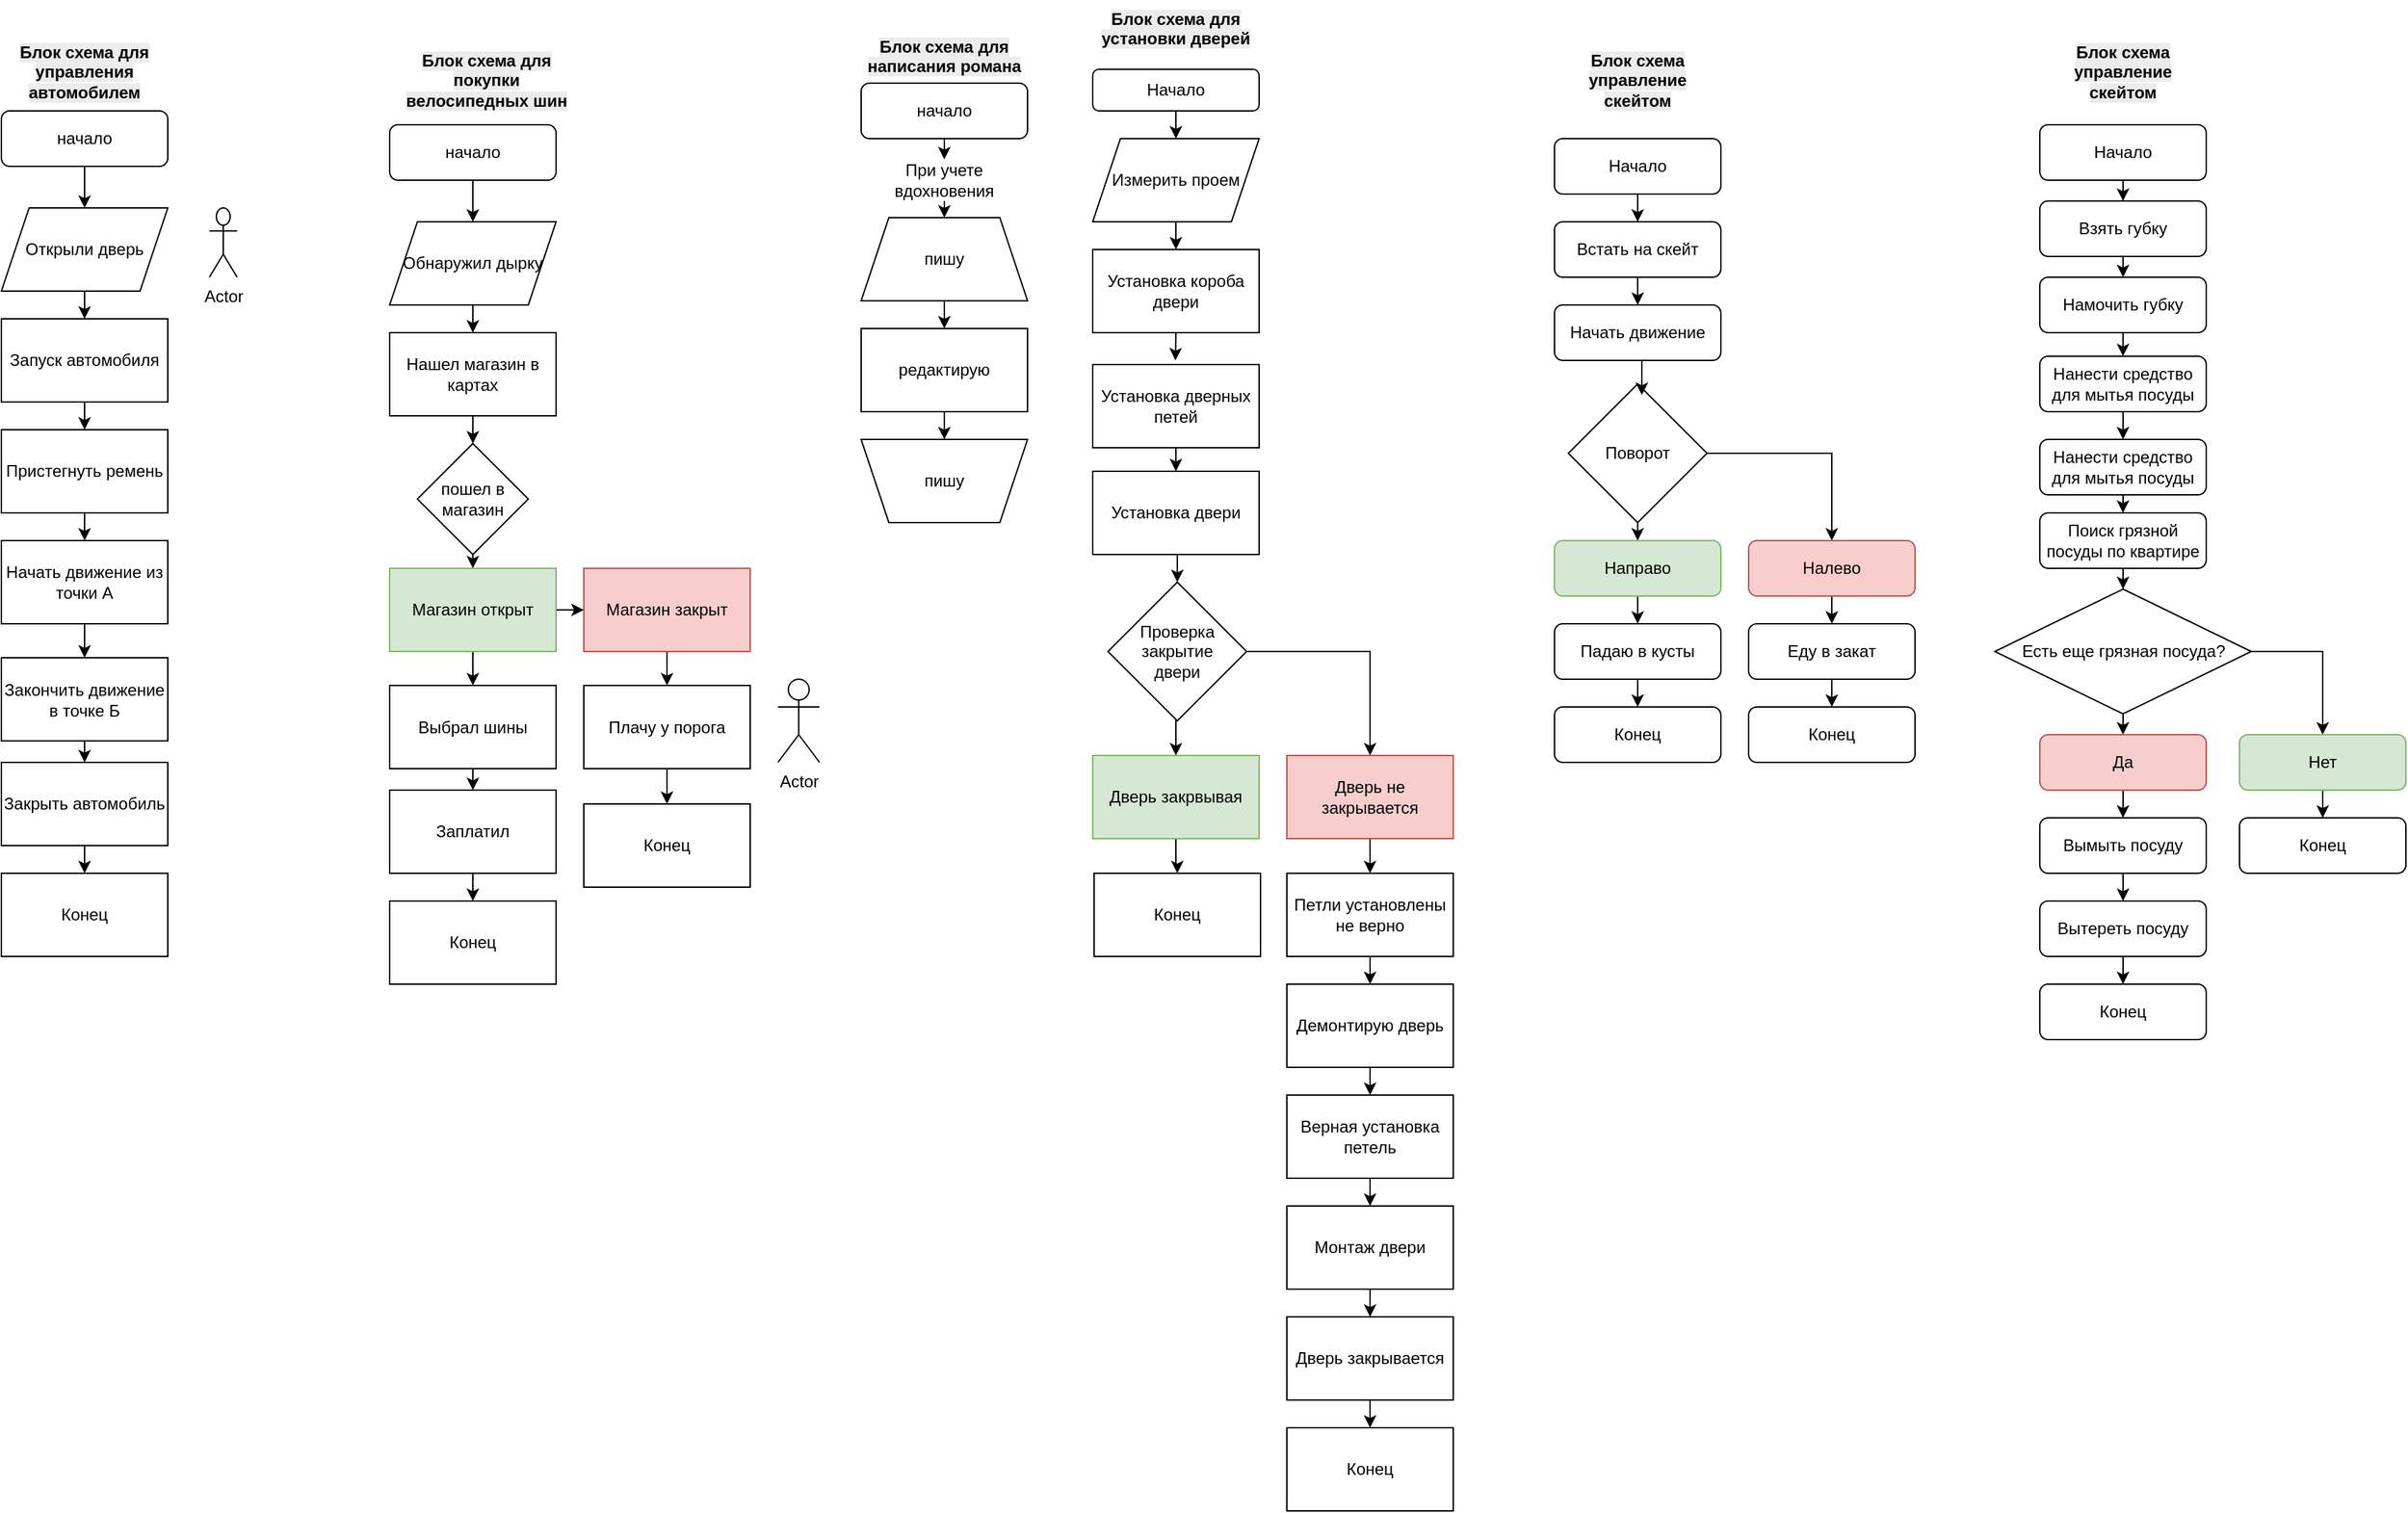 <mxfile version="26.2.12">
  <diagram name="Страница — 1" id="5xd564FTDhMuFOyQvLEF">
    <mxGraphModel dx="1380" dy="796" grid="1" gridSize="10" guides="1" tooltips="1" connect="1" arrows="1" fold="1" page="1" pageScale="1" pageWidth="827" pageHeight="1169" math="0" shadow="0">
      <root>
        <mxCell id="0" />
        <mxCell id="1" parent="0" />
        <mxCell id="l7dvxuroxf9YKhssnA6w-12" style="edgeStyle=orthogonalEdgeStyle;rounded=0;orthogonalLoop=1;jettySize=auto;html=1;exitX=0.5;exitY=1;exitDx=0;exitDy=0;entryX=0.5;entryY=0;entryDx=0;entryDy=0;" parent="1" source="l7dvxuroxf9YKhssnA6w-2" edge="1">
          <mxGeometry relative="1" as="geometry">
            <mxPoint x="100" y="200" as="targetPoint" />
          </mxGeometry>
        </mxCell>
        <mxCell id="l7dvxuroxf9YKhssnA6w-2" value="начало" style="rounded=1;whiteSpace=wrap;html=1;" parent="1" vertex="1">
          <mxGeometry x="40" y="130" width="120" height="40" as="geometry" />
        </mxCell>
        <mxCell id="l7dvxuroxf9YKhssnA6w-3" value="&lt;span style=&quot;color: rgb(0, 0, 0); font-family: Helvetica; font-size: 12px; font-style: normal; font-variant-ligatures: normal; font-variant-caps: normal; letter-spacing: normal; orphans: 2; text-indent: 0px; text-transform: none; widows: 2; word-spacing: 0px; -webkit-text-stroke-width: 0px; white-space: normal; background-color: rgb(236, 236, 236); text-decoration-thickness: initial; text-decoration-style: initial; text-decoration-color: initial; float: none; display: inline !important;&quot;&gt;Блок схема для управления автомобилем&lt;/span&gt;" style="text;whiteSpace=wrap;html=1;align=center;fontStyle=1" parent="1" vertex="1">
          <mxGeometry x="40" y="74" width="120" height="50" as="geometry" />
        </mxCell>
        <mxCell id="l7dvxuroxf9YKhssnA6w-13" style="edgeStyle=orthogonalEdgeStyle;rounded=0;orthogonalLoop=1;jettySize=auto;html=1;exitX=0.5;exitY=1;exitDx=0;exitDy=0;entryX=0.5;entryY=0;entryDx=0;entryDy=0;" parent="1" target="l7dvxuroxf9YKhssnA6w-5" edge="1">
          <mxGeometry relative="1" as="geometry">
            <mxPoint x="100" y="260" as="sourcePoint" />
          </mxGeometry>
        </mxCell>
        <mxCell id="l7dvxuroxf9YKhssnA6w-14" style="edgeStyle=orthogonalEdgeStyle;rounded=0;orthogonalLoop=1;jettySize=auto;html=1;exitX=0.5;exitY=1;exitDx=0;exitDy=0;entryX=0.5;entryY=0;entryDx=0;entryDy=0;" parent="1" source="l7dvxuroxf9YKhssnA6w-5" target="l7dvxuroxf9YKhssnA6w-6" edge="1">
          <mxGeometry relative="1" as="geometry" />
        </mxCell>
        <mxCell id="l7dvxuroxf9YKhssnA6w-5" value="Запуск автомобиля" style="rounded=0;whiteSpace=wrap;html=1;" parent="1" vertex="1">
          <mxGeometry x="40" y="280" width="120" height="60" as="geometry" />
        </mxCell>
        <mxCell id="l7dvxuroxf9YKhssnA6w-15" style="edgeStyle=orthogonalEdgeStyle;rounded=0;orthogonalLoop=1;jettySize=auto;html=1;exitX=0.5;exitY=1;exitDx=0;exitDy=0;entryX=0.5;entryY=0;entryDx=0;entryDy=0;" parent="1" source="l7dvxuroxf9YKhssnA6w-6" target="l7dvxuroxf9YKhssnA6w-7" edge="1">
          <mxGeometry relative="1" as="geometry" />
        </mxCell>
        <mxCell id="l7dvxuroxf9YKhssnA6w-6" value="Пристегнуть ремень" style="rounded=0;whiteSpace=wrap;html=1;" parent="1" vertex="1">
          <mxGeometry x="40" y="360" width="120" height="60" as="geometry" />
        </mxCell>
        <mxCell id="l7dvxuroxf9YKhssnA6w-16" style="edgeStyle=orthogonalEdgeStyle;rounded=0;orthogonalLoop=1;jettySize=auto;html=1;exitX=0.5;exitY=1;exitDx=0;exitDy=0;entryX=0.5;entryY=0;entryDx=0;entryDy=0;" parent="1" source="l7dvxuroxf9YKhssnA6w-7" target="l7dvxuroxf9YKhssnA6w-8" edge="1">
          <mxGeometry relative="1" as="geometry" />
        </mxCell>
        <mxCell id="l7dvxuroxf9YKhssnA6w-7" value="Начать движение из точки А" style="rounded=0;whiteSpace=wrap;html=1;" parent="1" vertex="1">
          <mxGeometry x="40" y="440" width="120" height="60" as="geometry" />
        </mxCell>
        <mxCell id="l7dvxuroxf9YKhssnA6w-17" style="edgeStyle=orthogonalEdgeStyle;rounded=0;orthogonalLoop=1;jettySize=auto;html=1;exitX=0.5;exitY=1;exitDx=0;exitDy=0;entryX=0.5;entryY=0;entryDx=0;entryDy=0;" parent="1" source="l7dvxuroxf9YKhssnA6w-8" target="l7dvxuroxf9YKhssnA6w-9" edge="1">
          <mxGeometry relative="1" as="geometry" />
        </mxCell>
        <mxCell id="l7dvxuroxf9YKhssnA6w-8" value="Закончить движение в точке Б" style="rounded=0;whiteSpace=wrap;html=1;" parent="1" vertex="1">
          <mxGeometry x="40" y="524.5" width="120" height="60" as="geometry" />
        </mxCell>
        <mxCell id="l7dvxuroxf9YKhssnA6w-23" style="edgeStyle=orthogonalEdgeStyle;rounded=0;orthogonalLoop=1;jettySize=auto;html=1;exitX=0.5;exitY=1;exitDx=0;exitDy=0;entryX=0.5;entryY=0;entryDx=0;entryDy=0;" parent="1" source="l7dvxuroxf9YKhssnA6w-9" target="l7dvxuroxf9YKhssnA6w-22" edge="1">
          <mxGeometry relative="1" as="geometry" />
        </mxCell>
        <mxCell id="l7dvxuroxf9YKhssnA6w-9" value="Закрыть автомобиль" style="rounded=0;whiteSpace=wrap;html=1;" parent="1" vertex="1">
          <mxGeometry x="40" y="600" width="120" height="60" as="geometry" />
        </mxCell>
        <mxCell id="l7dvxuroxf9YKhssnA6w-18" value="Actor" style="shape=umlActor;verticalLabelPosition=bottom;verticalAlign=top;html=1;outlineConnect=0;" parent="1" vertex="1">
          <mxGeometry x="190" y="200" width="20" height="50" as="geometry" />
        </mxCell>
        <mxCell id="l7dvxuroxf9YKhssnA6w-21" value="Открыли дверь" style="shape=parallelogram;perimeter=parallelogramPerimeter;whiteSpace=wrap;html=1;fixedSize=1;" parent="1" vertex="1">
          <mxGeometry x="40" y="200" width="120" height="60" as="geometry" />
        </mxCell>
        <mxCell id="l7dvxuroxf9YKhssnA6w-22" value="Конец" style="rounded=0;whiteSpace=wrap;html=1;" parent="1" vertex="1">
          <mxGeometry x="40" y="680" width="120" height="60" as="geometry" />
        </mxCell>
        <mxCell id="l7dvxuroxf9YKhssnA6w-24" value="&lt;span style=&quot;color: rgb(0, 0, 0); font-family: Helvetica; font-size: 12px; font-style: normal; font-variant-ligatures: normal; font-variant-caps: normal; letter-spacing: normal; orphans: 2; text-indent: 0px; text-transform: none; widows: 2; word-spacing: 0px; -webkit-text-stroke-width: 0px; white-space: normal; background-color: rgb(236, 236, 236); text-decoration-thickness: initial; text-decoration-style: initial; text-decoration-color: initial; float: none; display: inline !important;&quot;&gt;Блок схема для покупки велосипедных шин&lt;/span&gt;" style="text;whiteSpace=wrap;html=1;align=center;fontStyle=1" parent="1" vertex="1">
          <mxGeometry x="330" y="80" width="120" height="50" as="geometry" />
        </mxCell>
        <mxCell id="l7dvxuroxf9YKhssnA6w-34" style="edgeStyle=orthogonalEdgeStyle;rounded=0;orthogonalLoop=1;jettySize=auto;html=1;exitX=0.5;exitY=1;exitDx=0;exitDy=0;entryX=0.5;entryY=0;entryDx=0;entryDy=0;" parent="1" source="l7dvxuroxf9YKhssnA6w-25" target="l7dvxuroxf9YKhssnA6w-31" edge="1">
          <mxGeometry relative="1" as="geometry" />
        </mxCell>
        <mxCell id="l7dvxuroxf9YKhssnA6w-25" value="начало" style="rounded=1;whiteSpace=wrap;html=1;" parent="1" vertex="1">
          <mxGeometry x="320" y="140" width="120" height="40" as="geometry" />
        </mxCell>
        <mxCell id="l7dvxuroxf9YKhssnA6w-36" style="edgeStyle=orthogonalEdgeStyle;rounded=0;orthogonalLoop=1;jettySize=auto;html=1;exitX=0.5;exitY=1;exitDx=0;exitDy=0;entryX=0.5;entryY=0;entryDx=0;entryDy=0;" parent="1" source="l7dvxuroxf9YKhssnA6w-26" edge="1">
          <mxGeometry relative="1" as="geometry">
            <mxPoint x="380" y="370" as="targetPoint" />
          </mxGeometry>
        </mxCell>
        <mxCell id="l7dvxuroxf9YKhssnA6w-26" value="Нашел магазин в картах" style="rounded=0;whiteSpace=wrap;html=1;" parent="1" vertex="1">
          <mxGeometry x="320" y="290" width="120" height="60" as="geometry" />
        </mxCell>
        <mxCell id="l7dvxuroxf9YKhssnA6w-37" style="edgeStyle=orthogonalEdgeStyle;rounded=0;orthogonalLoop=1;jettySize=auto;html=1;exitX=0.5;exitY=1;exitDx=0;exitDy=0;entryX=0.5;entryY=0;entryDx=0;entryDy=0;" parent="1" target="l7dvxuroxf9YKhssnA6w-28" edge="1">
          <mxGeometry relative="1" as="geometry">
            <mxPoint x="380" y="440" as="sourcePoint" />
          </mxGeometry>
        </mxCell>
        <mxCell id="l7dvxuroxf9YKhssnA6w-38" style="edgeStyle=orthogonalEdgeStyle;rounded=0;orthogonalLoop=1;jettySize=auto;html=1;exitX=1;exitY=0.5;exitDx=0;exitDy=0;" parent="1" source="l7dvxuroxf9YKhssnA6w-28" target="l7dvxuroxf9YKhssnA6w-33" edge="1">
          <mxGeometry relative="1" as="geometry" />
        </mxCell>
        <mxCell id="l7dvxuroxf9YKhssnA6w-40" style="edgeStyle=orthogonalEdgeStyle;rounded=0;orthogonalLoop=1;jettySize=auto;html=1;exitX=0.5;exitY=1;exitDx=0;exitDy=0;entryX=0.5;entryY=0;entryDx=0;entryDy=0;" parent="1" source="l7dvxuroxf9YKhssnA6w-28" target="l7dvxuroxf9YKhssnA6w-29" edge="1">
          <mxGeometry relative="1" as="geometry" />
        </mxCell>
        <mxCell id="l7dvxuroxf9YKhssnA6w-28" value="Магазин открыт" style="rounded=0;whiteSpace=wrap;html=1;fillColor=#d5e8d4;strokeColor=#82b366;" parent="1" vertex="1">
          <mxGeometry x="320" y="460" width="120" height="60" as="geometry" />
        </mxCell>
        <mxCell id="l7dvxuroxf9YKhssnA6w-41" style="edgeStyle=orthogonalEdgeStyle;rounded=0;orthogonalLoop=1;jettySize=auto;html=1;exitX=0.5;exitY=1;exitDx=0;exitDy=0;entryX=0.5;entryY=0;entryDx=0;entryDy=0;" parent="1" source="l7dvxuroxf9YKhssnA6w-29" target="l7dvxuroxf9YKhssnA6w-30" edge="1">
          <mxGeometry relative="1" as="geometry" />
        </mxCell>
        <mxCell id="l7dvxuroxf9YKhssnA6w-29" value="Выбрал шины" style="rounded=0;whiteSpace=wrap;html=1;" parent="1" vertex="1">
          <mxGeometry x="320" y="544.5" width="120" height="60" as="geometry" />
        </mxCell>
        <mxCell id="l7dvxuroxf9YKhssnA6w-42" style="edgeStyle=orthogonalEdgeStyle;rounded=0;orthogonalLoop=1;jettySize=auto;html=1;exitX=0.5;exitY=1;exitDx=0;exitDy=0;entryX=0.5;entryY=0;entryDx=0;entryDy=0;" parent="1" source="l7dvxuroxf9YKhssnA6w-30" target="l7dvxuroxf9YKhssnA6w-32" edge="1">
          <mxGeometry relative="1" as="geometry" />
        </mxCell>
        <mxCell id="l7dvxuroxf9YKhssnA6w-30" value="Заплатил" style="rounded=0;whiteSpace=wrap;html=1;" parent="1" vertex="1">
          <mxGeometry x="320" y="620" width="120" height="60" as="geometry" />
        </mxCell>
        <mxCell id="l7dvxuroxf9YKhssnA6w-35" style="edgeStyle=orthogonalEdgeStyle;rounded=0;orthogonalLoop=1;jettySize=auto;html=1;exitX=0.5;exitY=1;exitDx=0;exitDy=0;entryX=0.5;entryY=0;entryDx=0;entryDy=0;" parent="1" source="l7dvxuroxf9YKhssnA6w-31" target="l7dvxuroxf9YKhssnA6w-26" edge="1">
          <mxGeometry relative="1" as="geometry" />
        </mxCell>
        <mxCell id="l7dvxuroxf9YKhssnA6w-31" value="Обнаружил дырку" style="shape=parallelogram;perimeter=parallelogramPerimeter;whiteSpace=wrap;html=1;fixedSize=1;" parent="1" vertex="1">
          <mxGeometry x="320" y="210" width="120" height="60" as="geometry" />
        </mxCell>
        <mxCell id="l7dvxuroxf9YKhssnA6w-32" value="Конец" style="rounded=0;whiteSpace=wrap;html=1;" parent="1" vertex="1">
          <mxGeometry x="320" y="700" width="120" height="60" as="geometry" />
        </mxCell>
        <mxCell id="l7dvxuroxf9YKhssnA6w-44" style="edgeStyle=orthogonalEdgeStyle;rounded=0;orthogonalLoop=1;jettySize=auto;html=1;exitX=0.5;exitY=1;exitDx=0;exitDy=0;entryX=0.5;entryY=0;entryDx=0;entryDy=0;" parent="1" source="l7dvxuroxf9YKhssnA6w-33" target="l7dvxuroxf9YKhssnA6w-43" edge="1">
          <mxGeometry relative="1" as="geometry" />
        </mxCell>
        <mxCell id="l7dvxuroxf9YKhssnA6w-33" value="Магазин закрыт" style="rounded=0;whiteSpace=wrap;html=1;fillColor=#f8cecc;strokeColor=#b85450;" parent="1" vertex="1">
          <mxGeometry x="460" y="460" width="120" height="60" as="geometry" />
        </mxCell>
        <mxCell id="l7dvxuroxf9YKhssnA6w-46" style="edgeStyle=orthogonalEdgeStyle;rounded=0;orthogonalLoop=1;jettySize=auto;html=1;exitX=0.5;exitY=1;exitDx=0;exitDy=0;entryX=0.5;entryY=0;entryDx=0;entryDy=0;" parent="1" source="l7dvxuroxf9YKhssnA6w-43" target="l7dvxuroxf9YKhssnA6w-45" edge="1">
          <mxGeometry relative="1" as="geometry" />
        </mxCell>
        <mxCell id="l7dvxuroxf9YKhssnA6w-43" value="Плачу у порога" style="rounded=0;whiteSpace=wrap;html=1;" parent="1" vertex="1">
          <mxGeometry x="460" y="544.5" width="120" height="60" as="geometry" />
        </mxCell>
        <mxCell id="l7dvxuroxf9YKhssnA6w-45" value="Конец" style="rounded=0;whiteSpace=wrap;html=1;" parent="1" vertex="1">
          <mxGeometry x="460" y="630" width="120" height="60" as="geometry" />
        </mxCell>
        <mxCell id="l7dvxuroxf9YKhssnA6w-47" value="пошел в магазин" style="rhombus;whiteSpace=wrap;html=1;" parent="1" vertex="1">
          <mxGeometry x="340" y="370" width="80" height="80" as="geometry" />
        </mxCell>
        <mxCell id="l7dvxuroxf9YKhssnA6w-48" value="Actor" style="shape=umlActor;verticalLabelPosition=bottom;verticalAlign=top;html=1;outlineConnect=0;" parent="1" vertex="1">
          <mxGeometry x="600" y="540" width="30" height="60" as="geometry" />
        </mxCell>
        <mxCell id="l7dvxuroxf9YKhssnA6w-49" value="&lt;span style=&quot;color: rgb(0, 0, 0); font-family: Helvetica; font-size: 12px; font-style: normal; font-variant-ligatures: normal; font-variant-caps: normal; letter-spacing: normal; orphans: 2; text-indent: 0px; text-transform: none; widows: 2; word-spacing: 0px; -webkit-text-stroke-width: 0px; white-space: normal; background-color: rgb(236, 236, 236); text-decoration-thickness: initial; text-decoration-style: initial; text-decoration-color: initial; float: none; display: inline !important;&quot;&gt;Блок схема для написания романа&lt;/span&gt;" style="text;whiteSpace=wrap;html=1;align=center;fontStyle=1" parent="1" vertex="1">
          <mxGeometry x="660" y="70" width="120" height="50" as="geometry" />
        </mxCell>
        <mxCell id="l7dvxuroxf9YKhssnA6w-60" style="edgeStyle=orthogonalEdgeStyle;rounded=0;orthogonalLoop=1;jettySize=auto;html=1;exitX=0.5;exitY=1;exitDx=0;exitDy=0;entryX=0.5;entryY=0;entryDx=0;entryDy=0;" parent="1" source="l7dvxuroxf9YKhssnA6w-50" target="l7dvxuroxf9YKhssnA6w-59" edge="1">
          <mxGeometry relative="1" as="geometry" />
        </mxCell>
        <mxCell id="l7dvxuroxf9YKhssnA6w-50" value="начало" style="rounded=1;whiteSpace=wrap;html=1;" parent="1" vertex="1">
          <mxGeometry x="660" y="110" width="120" height="40" as="geometry" />
        </mxCell>
        <mxCell id="l7dvxuroxf9YKhssnA6w-55" style="edgeStyle=orthogonalEdgeStyle;rounded=0;orthogonalLoop=1;jettySize=auto;html=1;exitX=0.5;exitY=1;exitDx=0;exitDy=0;entryX=0.5;entryY=0;entryDx=0;entryDy=0;" parent="1" source="l7dvxuroxf9YKhssnA6w-51" target="l7dvxuroxf9YKhssnA6w-53" edge="1">
          <mxGeometry relative="1" as="geometry" />
        </mxCell>
        <mxCell id="l7dvxuroxf9YKhssnA6w-51" value="пишу" style="shape=trapezoid;perimeter=trapezoidPerimeter;whiteSpace=wrap;html=1;fixedSize=1;" parent="1" vertex="1">
          <mxGeometry x="660" y="207" width="120" height="60" as="geometry" />
        </mxCell>
        <mxCell id="l7dvxuroxf9YKhssnA6w-52" value="пишу" style="shape=trapezoid;perimeter=trapezoidPerimeter;whiteSpace=wrap;html=1;fixedSize=1;direction=west;" parent="1" vertex="1">
          <mxGeometry x="660" y="367" width="120" height="60" as="geometry" />
        </mxCell>
        <mxCell id="l7dvxuroxf9YKhssnA6w-61" style="edgeStyle=orthogonalEdgeStyle;rounded=0;orthogonalLoop=1;jettySize=auto;html=1;exitX=0.5;exitY=1;exitDx=0;exitDy=0;entryX=0.5;entryY=1;entryDx=0;entryDy=0;" parent="1" source="l7dvxuroxf9YKhssnA6w-53" target="l7dvxuroxf9YKhssnA6w-52" edge="1">
          <mxGeometry relative="1" as="geometry" />
        </mxCell>
        <mxCell id="l7dvxuroxf9YKhssnA6w-53" value="редактирую" style="rounded=0;whiteSpace=wrap;html=1;" parent="1" vertex="1">
          <mxGeometry x="660" y="287" width="120" height="60" as="geometry" />
        </mxCell>
        <mxCell id="l7dvxuroxf9YKhssnA6w-62" style="edgeStyle=orthogonalEdgeStyle;rounded=0;orthogonalLoop=1;jettySize=auto;html=1;exitX=0.5;exitY=1;exitDx=0;exitDy=0;entryX=0.5;entryY=0;entryDx=0;entryDy=0;" parent="1" source="l7dvxuroxf9YKhssnA6w-59" target="l7dvxuroxf9YKhssnA6w-51" edge="1">
          <mxGeometry relative="1" as="geometry" />
        </mxCell>
        <mxCell id="l7dvxuroxf9YKhssnA6w-59" value="При учете вдохновения" style="text;html=1;align=center;verticalAlign=middle;whiteSpace=wrap;rounded=0;" parent="1" vertex="1">
          <mxGeometry x="690" y="165" width="60" height="30" as="geometry" />
        </mxCell>
        <mxCell id="qjijbpDq_UYvWSllmEyG-66" style="edgeStyle=orthogonalEdgeStyle;rounded=0;orthogonalLoop=1;jettySize=auto;html=1;exitX=0.5;exitY=1;exitDx=0;exitDy=0;entryX=0.5;entryY=0;entryDx=0;entryDy=0;" parent="1" source="qjijbpDq_UYvWSllmEyG-48" target="qjijbpDq_UYvWSllmEyG-50" edge="1">
          <mxGeometry relative="1" as="geometry" />
        </mxCell>
        <mxCell id="qjijbpDq_UYvWSllmEyG-48" value="Начало" style="rounded=1;whiteSpace=wrap;html=1;" parent="1" vertex="1">
          <mxGeometry x="827" y="100" width="120" height="30" as="geometry" />
        </mxCell>
        <mxCell id="qjijbpDq_UYvWSllmEyG-49" value="&lt;span style=&quot;color: rgb(0, 0, 0); font-family: Helvetica; font-size: 12px; font-style: normal; font-variant-ligatures: normal; font-variant-caps: normal; letter-spacing: normal; orphans: 2; text-indent: 0px; text-transform: none; widows: 2; word-spacing: 0px; -webkit-text-stroke-width: 0px; white-space: normal; background-color: rgb(236, 236, 236); text-decoration-thickness: initial; text-decoration-style: initial; text-decoration-color: initial; float: none; display: inline !important;&quot;&gt;Блок схема для установки дверей&lt;/span&gt;" style="text;whiteSpace=wrap;html=1;align=center;fontStyle=1" parent="1" vertex="1">
          <mxGeometry x="827" y="50" width="120" height="50" as="geometry" />
        </mxCell>
        <mxCell id="qjijbpDq_UYvWSllmEyG-67" style="edgeStyle=orthogonalEdgeStyle;rounded=0;orthogonalLoop=1;jettySize=auto;html=1;exitX=0.5;exitY=1;exitDx=0;exitDy=0;entryX=0.5;entryY=0;entryDx=0;entryDy=0;" parent="1" source="qjijbpDq_UYvWSllmEyG-50" target="qjijbpDq_UYvWSllmEyG-51" edge="1">
          <mxGeometry relative="1" as="geometry" />
        </mxCell>
        <mxCell id="qjijbpDq_UYvWSllmEyG-50" value="Измерить проем" style="shape=parallelogram;perimeter=parallelogramPerimeter;whiteSpace=wrap;html=1;fixedSize=1;" parent="1" vertex="1">
          <mxGeometry x="827" y="150" width="120" height="60" as="geometry" />
        </mxCell>
        <mxCell id="qjijbpDq_UYvWSllmEyG-68" style="edgeStyle=orthogonalEdgeStyle;rounded=0;orthogonalLoop=1;jettySize=auto;html=1;exitX=0.5;exitY=1;exitDx=0;exitDy=0;" parent="1" source="qjijbpDq_UYvWSllmEyG-51" edge="1">
          <mxGeometry relative="1" as="geometry">
            <mxPoint x="886.632" y="310" as="targetPoint" />
          </mxGeometry>
        </mxCell>
        <mxCell id="qjijbpDq_UYvWSllmEyG-51" value="Установка короба двери" style="rounded=0;whiteSpace=wrap;html=1;" parent="1" vertex="1">
          <mxGeometry x="827" y="230" width="120" height="60" as="geometry" />
        </mxCell>
        <mxCell id="qjijbpDq_UYvWSllmEyG-69" style="edgeStyle=orthogonalEdgeStyle;rounded=0;orthogonalLoop=1;jettySize=auto;html=1;exitX=0.5;exitY=1;exitDx=0;exitDy=0;entryX=0.5;entryY=0;entryDx=0;entryDy=0;" parent="1" source="qjijbpDq_UYvWSllmEyG-52" target="qjijbpDq_UYvWSllmEyG-53" edge="1">
          <mxGeometry relative="1" as="geometry" />
        </mxCell>
        <mxCell id="qjijbpDq_UYvWSllmEyG-52" value="Установка дверных петей" style="rounded=0;whiteSpace=wrap;html=1;" parent="1" vertex="1">
          <mxGeometry x="827" y="313" width="120" height="60" as="geometry" />
        </mxCell>
        <mxCell id="qjijbpDq_UYvWSllmEyG-70" style="edgeStyle=orthogonalEdgeStyle;rounded=0;orthogonalLoop=1;jettySize=auto;html=1;exitX=0.5;exitY=1;exitDx=0;exitDy=0;entryX=0.5;entryY=0;entryDx=0;entryDy=0;" parent="1" source="qjijbpDq_UYvWSllmEyG-53" target="qjijbpDq_UYvWSllmEyG-54" edge="1">
          <mxGeometry relative="1" as="geometry" />
        </mxCell>
        <mxCell id="qjijbpDq_UYvWSllmEyG-53" value="Установка двери" style="rounded=0;whiteSpace=wrap;html=1;" parent="1" vertex="1">
          <mxGeometry x="827" y="390" width="120" height="60" as="geometry" />
        </mxCell>
        <mxCell id="qjijbpDq_UYvWSllmEyG-71" style="edgeStyle=orthogonalEdgeStyle;rounded=0;orthogonalLoop=1;jettySize=auto;html=1;exitX=0.5;exitY=1;exitDx=0;exitDy=0;entryX=0.5;entryY=0;entryDx=0;entryDy=0;" parent="1" source="qjijbpDq_UYvWSllmEyG-54" target="qjijbpDq_UYvWSllmEyG-55" edge="1">
          <mxGeometry relative="1" as="geometry" />
        </mxCell>
        <mxCell id="qjijbpDq_UYvWSllmEyG-72" style="edgeStyle=orthogonalEdgeStyle;rounded=0;orthogonalLoop=1;jettySize=auto;html=1;exitX=1;exitY=0.5;exitDx=0;exitDy=0;entryX=0.5;entryY=0;entryDx=0;entryDy=0;" parent="1" source="qjijbpDq_UYvWSllmEyG-54" target="qjijbpDq_UYvWSllmEyG-56" edge="1">
          <mxGeometry relative="1" as="geometry" />
        </mxCell>
        <mxCell id="qjijbpDq_UYvWSllmEyG-54" value="Проверка закрытие&lt;br&gt;двери" style="rhombus;whiteSpace=wrap;html=1;" parent="1" vertex="1">
          <mxGeometry x="838" y="470" width="100" height="100" as="geometry" />
        </mxCell>
        <mxCell id="qjijbpDq_UYvWSllmEyG-73" style="edgeStyle=orthogonalEdgeStyle;rounded=0;orthogonalLoop=1;jettySize=auto;html=1;exitX=0.5;exitY=1;exitDx=0;exitDy=0;" parent="1" source="qjijbpDq_UYvWSllmEyG-55" target="qjijbpDq_UYvWSllmEyG-57" edge="1">
          <mxGeometry relative="1" as="geometry" />
        </mxCell>
        <mxCell id="qjijbpDq_UYvWSllmEyG-55" value="Дверь закрвывая" style="rounded=0;whiteSpace=wrap;html=1;fillColor=#d5e8d4;strokeColor=#82b366;" parent="1" vertex="1">
          <mxGeometry x="827" y="595" width="120" height="60" as="geometry" />
        </mxCell>
        <mxCell id="qjijbpDq_UYvWSllmEyG-74" style="edgeStyle=orthogonalEdgeStyle;rounded=0;orthogonalLoop=1;jettySize=auto;html=1;exitX=0.5;exitY=1;exitDx=0;exitDy=0;entryX=0.5;entryY=0;entryDx=0;entryDy=0;" parent="1" source="qjijbpDq_UYvWSllmEyG-56" target="qjijbpDq_UYvWSllmEyG-60" edge="1">
          <mxGeometry relative="1" as="geometry" />
        </mxCell>
        <mxCell id="qjijbpDq_UYvWSllmEyG-56" value="Дверь не закрывается" style="rounded=0;whiteSpace=wrap;html=1;fillColor=#f8cecc;strokeColor=#b85450;" parent="1" vertex="1">
          <mxGeometry x="967" y="595" width="120" height="60" as="geometry" />
        </mxCell>
        <mxCell id="qjijbpDq_UYvWSllmEyG-57" value="Конец" style="rounded=0;whiteSpace=wrap;html=1;" parent="1" vertex="1">
          <mxGeometry x="828" y="680" width="120" height="60" as="geometry" />
        </mxCell>
        <mxCell id="qjijbpDq_UYvWSllmEyG-75" style="edgeStyle=orthogonalEdgeStyle;rounded=0;orthogonalLoop=1;jettySize=auto;html=1;exitX=0.5;exitY=1;exitDx=0;exitDy=0;entryX=0.5;entryY=0;entryDx=0;entryDy=0;" parent="1" source="qjijbpDq_UYvWSllmEyG-60" target="qjijbpDq_UYvWSllmEyG-61" edge="1">
          <mxGeometry relative="1" as="geometry" />
        </mxCell>
        <mxCell id="qjijbpDq_UYvWSllmEyG-60" value="Петли установлены не верно" style="rounded=0;whiteSpace=wrap;html=1;" parent="1" vertex="1">
          <mxGeometry x="967" y="680" width="120" height="60" as="geometry" />
        </mxCell>
        <mxCell id="qjijbpDq_UYvWSllmEyG-76" style="edgeStyle=orthogonalEdgeStyle;rounded=0;orthogonalLoop=1;jettySize=auto;html=1;exitX=0.5;exitY=1;exitDx=0;exitDy=0;entryX=0.5;entryY=0;entryDx=0;entryDy=0;" parent="1" source="qjijbpDq_UYvWSllmEyG-61" target="qjijbpDq_UYvWSllmEyG-62" edge="1">
          <mxGeometry relative="1" as="geometry" />
        </mxCell>
        <mxCell id="qjijbpDq_UYvWSllmEyG-61" value="Демонтирую дверь" style="rounded=0;whiteSpace=wrap;html=1;" parent="1" vertex="1">
          <mxGeometry x="967" y="760" width="120" height="60" as="geometry" />
        </mxCell>
        <mxCell id="qjijbpDq_UYvWSllmEyG-77" style="edgeStyle=orthogonalEdgeStyle;rounded=0;orthogonalLoop=1;jettySize=auto;html=1;exitX=0.5;exitY=1;exitDx=0;exitDy=0;entryX=0.5;entryY=0;entryDx=0;entryDy=0;" parent="1" source="qjijbpDq_UYvWSllmEyG-62" target="qjijbpDq_UYvWSllmEyG-63" edge="1">
          <mxGeometry relative="1" as="geometry" />
        </mxCell>
        <mxCell id="qjijbpDq_UYvWSllmEyG-62" value="Верная установка петель" style="rounded=0;whiteSpace=wrap;html=1;" parent="1" vertex="1">
          <mxGeometry x="967" y="840" width="120" height="60" as="geometry" />
        </mxCell>
        <mxCell id="qjijbpDq_UYvWSllmEyG-78" style="edgeStyle=orthogonalEdgeStyle;rounded=0;orthogonalLoop=1;jettySize=auto;html=1;exitX=0.5;exitY=1;exitDx=0;exitDy=0;entryX=0.5;entryY=0;entryDx=0;entryDy=0;" parent="1" source="qjijbpDq_UYvWSllmEyG-63" target="qjijbpDq_UYvWSllmEyG-64" edge="1">
          <mxGeometry relative="1" as="geometry" />
        </mxCell>
        <mxCell id="qjijbpDq_UYvWSllmEyG-63" value="Монтаж двери" style="rounded=0;whiteSpace=wrap;html=1;" parent="1" vertex="1">
          <mxGeometry x="967" y="920" width="120" height="60" as="geometry" />
        </mxCell>
        <mxCell id="qjijbpDq_UYvWSllmEyG-79" style="edgeStyle=orthogonalEdgeStyle;rounded=0;orthogonalLoop=1;jettySize=auto;html=1;exitX=0.5;exitY=1;exitDx=0;exitDy=0;entryX=0.5;entryY=0;entryDx=0;entryDy=0;" parent="1" source="qjijbpDq_UYvWSllmEyG-64" target="qjijbpDq_UYvWSllmEyG-65" edge="1">
          <mxGeometry relative="1" as="geometry" />
        </mxCell>
        <mxCell id="qjijbpDq_UYvWSllmEyG-64" value="Дверь закрывается" style="rounded=0;whiteSpace=wrap;html=1;" parent="1" vertex="1">
          <mxGeometry x="967" y="1000" width="120" height="60" as="geometry" />
        </mxCell>
        <mxCell id="qjijbpDq_UYvWSllmEyG-65" value="Конец" style="rounded=0;whiteSpace=wrap;html=1;" parent="1" vertex="1">
          <mxGeometry x="967" y="1080" width="120" height="60" as="geometry" />
        </mxCell>
        <mxCell id="05Twkv2cIHgq2mVCrhZs-1" value="&lt;span style=&quot;color: rgb(0, 0, 0); font-family: Helvetica; font-size: 12px; font-style: normal; font-variant-ligatures: normal; font-variant-caps: normal; letter-spacing: normal; orphans: 2; text-indent: 0px; text-transform: none; widows: 2; word-spacing: 0px; -webkit-text-stroke-width: 0px; white-space: normal; background-color: rgb(236, 236, 236); text-decoration-thickness: initial; text-decoration-style: initial; text-decoration-color: initial; float: none; display: inline !important;&quot;&gt;Блок схема управление скейтом&lt;/span&gt;" style="text;whiteSpace=wrap;html=1;align=center;fontStyle=1" vertex="1" parent="1">
          <mxGeometry x="1160" y="80" width="120" height="50" as="geometry" />
        </mxCell>
        <mxCell id="05Twkv2cIHgq2mVCrhZs-12" style="edgeStyle=orthogonalEdgeStyle;rounded=0;orthogonalLoop=1;jettySize=auto;html=1;exitX=0.5;exitY=1;exitDx=0;exitDy=0;entryX=0.5;entryY=0;entryDx=0;entryDy=0;" edge="1" parent="1" source="05Twkv2cIHgq2mVCrhZs-2" target="05Twkv2cIHgq2mVCrhZs-3">
          <mxGeometry relative="1" as="geometry" />
        </mxCell>
        <mxCell id="05Twkv2cIHgq2mVCrhZs-2" value="Начало" style="rounded=1;whiteSpace=wrap;html=1;" vertex="1" parent="1">
          <mxGeometry x="1160" y="150" width="120" height="40" as="geometry" />
        </mxCell>
        <mxCell id="05Twkv2cIHgq2mVCrhZs-13" style="edgeStyle=orthogonalEdgeStyle;rounded=0;orthogonalLoop=1;jettySize=auto;html=1;exitX=0.5;exitY=1;exitDx=0;exitDy=0;entryX=0.5;entryY=0;entryDx=0;entryDy=0;" edge="1" parent="1" source="05Twkv2cIHgq2mVCrhZs-3" target="05Twkv2cIHgq2mVCrhZs-4">
          <mxGeometry relative="1" as="geometry" />
        </mxCell>
        <mxCell id="05Twkv2cIHgq2mVCrhZs-3" value="Встать на скейт" style="rounded=1;whiteSpace=wrap;html=1;" vertex="1" parent="1">
          <mxGeometry x="1160" y="210" width="120" height="40" as="geometry" />
        </mxCell>
        <mxCell id="05Twkv2cIHgq2mVCrhZs-4" value="Начать движение" style="rounded=1;whiteSpace=wrap;html=1;" vertex="1" parent="1">
          <mxGeometry x="1160" y="270" width="120" height="40" as="geometry" />
        </mxCell>
        <mxCell id="05Twkv2cIHgq2mVCrhZs-17" style="edgeStyle=orthogonalEdgeStyle;rounded=0;orthogonalLoop=1;jettySize=auto;html=1;exitX=0.5;exitY=1;exitDx=0;exitDy=0;entryX=0.5;entryY=0;entryDx=0;entryDy=0;" edge="1" parent="1" source="05Twkv2cIHgq2mVCrhZs-5" target="05Twkv2cIHgq2mVCrhZs-8">
          <mxGeometry relative="1" as="geometry" />
        </mxCell>
        <mxCell id="05Twkv2cIHgq2mVCrhZs-5" value="Направо" style="rounded=1;whiteSpace=wrap;html=1;fillColor=#d5e8d4;strokeColor=#82b366;" vertex="1" parent="1">
          <mxGeometry x="1160" y="440" width="120" height="40" as="geometry" />
        </mxCell>
        <mxCell id="05Twkv2cIHgq2mVCrhZs-15" style="edgeStyle=orthogonalEdgeStyle;rounded=0;orthogonalLoop=1;jettySize=auto;html=1;exitX=0.5;exitY=1;exitDx=0;exitDy=0;entryX=0.5;entryY=0;entryDx=0;entryDy=0;" edge="1" parent="1" source="05Twkv2cIHgq2mVCrhZs-6" target="05Twkv2cIHgq2mVCrhZs-5">
          <mxGeometry relative="1" as="geometry" />
        </mxCell>
        <mxCell id="05Twkv2cIHgq2mVCrhZs-16" style="edgeStyle=orthogonalEdgeStyle;rounded=0;orthogonalLoop=1;jettySize=auto;html=1;exitX=1;exitY=0.5;exitDx=0;exitDy=0;entryX=0.5;entryY=0;entryDx=0;entryDy=0;" edge="1" parent="1" source="05Twkv2cIHgq2mVCrhZs-6" target="05Twkv2cIHgq2mVCrhZs-7">
          <mxGeometry relative="1" as="geometry" />
        </mxCell>
        <mxCell id="05Twkv2cIHgq2mVCrhZs-6" value="Поворот" style="rhombus;whiteSpace=wrap;html=1;" vertex="1" parent="1">
          <mxGeometry x="1170" y="327" width="100" height="100" as="geometry" />
        </mxCell>
        <mxCell id="05Twkv2cIHgq2mVCrhZs-18" style="edgeStyle=orthogonalEdgeStyle;rounded=0;orthogonalLoop=1;jettySize=auto;html=1;exitX=0.5;exitY=1;exitDx=0;exitDy=0;entryX=0.5;entryY=0;entryDx=0;entryDy=0;" edge="1" parent="1" source="05Twkv2cIHgq2mVCrhZs-7" target="05Twkv2cIHgq2mVCrhZs-10">
          <mxGeometry relative="1" as="geometry" />
        </mxCell>
        <mxCell id="05Twkv2cIHgq2mVCrhZs-7" value="Налево" style="rounded=1;whiteSpace=wrap;html=1;fillColor=#f8cecc;strokeColor=#b85450;" vertex="1" parent="1">
          <mxGeometry x="1300" y="440" width="120" height="40" as="geometry" />
        </mxCell>
        <mxCell id="05Twkv2cIHgq2mVCrhZs-19" style="edgeStyle=orthogonalEdgeStyle;rounded=0;orthogonalLoop=1;jettySize=auto;html=1;exitX=0.5;exitY=1;exitDx=0;exitDy=0;entryX=0.5;entryY=0;entryDx=0;entryDy=0;" edge="1" parent="1" source="05Twkv2cIHgq2mVCrhZs-8" target="05Twkv2cIHgq2mVCrhZs-9">
          <mxGeometry relative="1" as="geometry" />
        </mxCell>
        <mxCell id="05Twkv2cIHgq2mVCrhZs-8" value="Падаю в кусты" style="rounded=1;whiteSpace=wrap;html=1;" vertex="1" parent="1">
          <mxGeometry x="1160" y="500" width="120" height="40" as="geometry" />
        </mxCell>
        <mxCell id="05Twkv2cIHgq2mVCrhZs-9" value="Конец" style="rounded=1;whiteSpace=wrap;html=1;" vertex="1" parent="1">
          <mxGeometry x="1160" y="560" width="120" height="40" as="geometry" />
        </mxCell>
        <mxCell id="05Twkv2cIHgq2mVCrhZs-20" style="edgeStyle=orthogonalEdgeStyle;rounded=0;orthogonalLoop=1;jettySize=auto;html=1;exitX=0.5;exitY=1;exitDx=0;exitDy=0;entryX=0.5;entryY=0;entryDx=0;entryDy=0;" edge="1" parent="1" source="05Twkv2cIHgq2mVCrhZs-10" target="05Twkv2cIHgq2mVCrhZs-11">
          <mxGeometry relative="1" as="geometry" />
        </mxCell>
        <mxCell id="05Twkv2cIHgq2mVCrhZs-10" value="Еду в закат" style="rounded=1;whiteSpace=wrap;html=1;" vertex="1" parent="1">
          <mxGeometry x="1300" y="500" width="120" height="40" as="geometry" />
        </mxCell>
        <mxCell id="05Twkv2cIHgq2mVCrhZs-11" value="Конец" style="rounded=1;whiteSpace=wrap;html=1;" vertex="1" parent="1">
          <mxGeometry x="1300" y="560" width="120" height="40" as="geometry" />
        </mxCell>
        <mxCell id="05Twkv2cIHgq2mVCrhZs-14" style="edgeStyle=orthogonalEdgeStyle;rounded=0;orthogonalLoop=1;jettySize=auto;html=1;exitX=0.5;exitY=1;exitDx=0;exitDy=0;entryX=0.53;entryY=0.08;entryDx=0;entryDy=0;entryPerimeter=0;" edge="1" parent="1" source="05Twkv2cIHgq2mVCrhZs-4" target="05Twkv2cIHgq2mVCrhZs-6">
          <mxGeometry relative="1" as="geometry" />
        </mxCell>
        <mxCell id="05Twkv2cIHgq2mVCrhZs-21" value="&lt;span style=&quot;color: rgb(0, 0, 0); font-family: Helvetica; font-size: 12px; font-style: normal; font-variant-ligatures: normal; font-variant-caps: normal; letter-spacing: normal; orphans: 2; text-indent: 0px; text-transform: none; widows: 2; word-spacing: 0px; -webkit-text-stroke-width: 0px; white-space: normal; background-color: rgb(236, 236, 236); text-decoration-thickness: initial; text-decoration-style: initial; text-decoration-color: initial; float: none; display: inline !important;&quot;&gt;Блок схема управление скейтом&lt;/span&gt;" style="text;whiteSpace=wrap;html=1;align=center;fontStyle=1" vertex="1" parent="1">
          <mxGeometry x="1510" y="74" width="120" height="50" as="geometry" />
        </mxCell>
        <mxCell id="05Twkv2cIHgq2mVCrhZs-36" style="edgeStyle=orthogonalEdgeStyle;rounded=0;orthogonalLoop=1;jettySize=auto;html=1;exitX=0.5;exitY=1;exitDx=0;exitDy=0;entryX=0.5;entryY=0;entryDx=0;entryDy=0;" edge="1" parent="1" source="05Twkv2cIHgq2mVCrhZs-22" target="05Twkv2cIHgq2mVCrhZs-23">
          <mxGeometry relative="1" as="geometry" />
        </mxCell>
        <mxCell id="05Twkv2cIHgq2mVCrhZs-22" value="Начало" style="rounded=1;whiteSpace=wrap;html=1;" vertex="1" parent="1">
          <mxGeometry x="1510" y="140" width="120" height="40" as="geometry" />
        </mxCell>
        <mxCell id="05Twkv2cIHgq2mVCrhZs-37" style="edgeStyle=orthogonalEdgeStyle;rounded=0;orthogonalLoop=1;jettySize=auto;html=1;exitX=0.5;exitY=1;exitDx=0;exitDy=0;entryX=0.5;entryY=0;entryDx=0;entryDy=0;" edge="1" parent="1" source="05Twkv2cIHgq2mVCrhZs-23" target="05Twkv2cIHgq2mVCrhZs-24">
          <mxGeometry relative="1" as="geometry" />
        </mxCell>
        <mxCell id="05Twkv2cIHgq2mVCrhZs-23" value="Взять губку" style="rounded=1;whiteSpace=wrap;html=1;" vertex="1" parent="1">
          <mxGeometry x="1510" y="195" width="120" height="40" as="geometry" />
        </mxCell>
        <mxCell id="05Twkv2cIHgq2mVCrhZs-38" style="edgeStyle=orthogonalEdgeStyle;rounded=0;orthogonalLoop=1;jettySize=auto;html=1;exitX=0.5;exitY=1;exitDx=0;exitDy=0;entryX=0.5;entryY=0;entryDx=0;entryDy=0;" edge="1" parent="1" source="05Twkv2cIHgq2mVCrhZs-24" target="05Twkv2cIHgq2mVCrhZs-25">
          <mxGeometry relative="1" as="geometry" />
        </mxCell>
        <mxCell id="05Twkv2cIHgq2mVCrhZs-24" value="Намочить губку" style="rounded=1;whiteSpace=wrap;html=1;" vertex="1" parent="1">
          <mxGeometry x="1510" y="250" width="120" height="40" as="geometry" />
        </mxCell>
        <mxCell id="05Twkv2cIHgq2mVCrhZs-39" style="edgeStyle=orthogonalEdgeStyle;rounded=0;orthogonalLoop=1;jettySize=auto;html=1;exitX=0.5;exitY=1;exitDx=0;exitDy=0;entryX=0.5;entryY=0;entryDx=0;entryDy=0;" edge="1" parent="1" source="05Twkv2cIHgq2mVCrhZs-25" target="05Twkv2cIHgq2mVCrhZs-26">
          <mxGeometry relative="1" as="geometry" />
        </mxCell>
        <mxCell id="05Twkv2cIHgq2mVCrhZs-25" value="Нанести средство для мытья посуды" style="rounded=1;whiteSpace=wrap;html=1;" vertex="1" parent="1">
          <mxGeometry x="1510" y="307" width="120" height="40" as="geometry" />
        </mxCell>
        <mxCell id="05Twkv2cIHgq2mVCrhZs-40" style="edgeStyle=orthogonalEdgeStyle;rounded=0;orthogonalLoop=1;jettySize=auto;html=1;exitX=0.5;exitY=1;exitDx=0;exitDy=0;entryX=0.5;entryY=0;entryDx=0;entryDy=0;" edge="1" parent="1" source="05Twkv2cIHgq2mVCrhZs-26" target="05Twkv2cIHgq2mVCrhZs-27">
          <mxGeometry relative="1" as="geometry" />
        </mxCell>
        <mxCell id="05Twkv2cIHgq2mVCrhZs-26" value="Нанести средство для мытья посуды" style="rounded=1;whiteSpace=wrap;html=1;" vertex="1" parent="1">
          <mxGeometry x="1510" y="367" width="120" height="40" as="geometry" />
        </mxCell>
        <mxCell id="05Twkv2cIHgq2mVCrhZs-41" style="edgeStyle=orthogonalEdgeStyle;rounded=0;orthogonalLoop=1;jettySize=auto;html=1;exitX=0.5;exitY=1;exitDx=0;exitDy=0;entryX=0.5;entryY=0;entryDx=0;entryDy=0;" edge="1" parent="1" source="05Twkv2cIHgq2mVCrhZs-27" target="05Twkv2cIHgq2mVCrhZs-29">
          <mxGeometry relative="1" as="geometry" />
        </mxCell>
        <mxCell id="05Twkv2cIHgq2mVCrhZs-27" value="Поиск грязной посуды по квартире" style="rounded=1;whiteSpace=wrap;html=1;" vertex="1" parent="1">
          <mxGeometry x="1510" y="420" width="120" height="40" as="geometry" />
        </mxCell>
        <mxCell id="05Twkv2cIHgq2mVCrhZs-42" style="edgeStyle=orthogonalEdgeStyle;rounded=0;orthogonalLoop=1;jettySize=auto;html=1;exitX=0.5;exitY=1;exitDx=0;exitDy=0;entryX=0.5;entryY=0;entryDx=0;entryDy=0;" edge="1" parent="1" source="05Twkv2cIHgq2mVCrhZs-29" target="05Twkv2cIHgq2mVCrhZs-30">
          <mxGeometry relative="1" as="geometry" />
        </mxCell>
        <mxCell id="05Twkv2cIHgq2mVCrhZs-43" style="edgeStyle=orthogonalEdgeStyle;rounded=0;orthogonalLoop=1;jettySize=auto;html=1;exitX=1;exitY=0.5;exitDx=0;exitDy=0;" edge="1" parent="1" source="05Twkv2cIHgq2mVCrhZs-29" target="05Twkv2cIHgq2mVCrhZs-31">
          <mxGeometry relative="1" as="geometry" />
        </mxCell>
        <mxCell id="05Twkv2cIHgq2mVCrhZs-29" value="Есть еще грязная посуда?" style="rhombus;whiteSpace=wrap;html=1;" vertex="1" parent="1">
          <mxGeometry x="1477.5" y="475" width="185" height="90" as="geometry" />
        </mxCell>
        <mxCell id="05Twkv2cIHgq2mVCrhZs-44" style="edgeStyle=orthogonalEdgeStyle;rounded=0;orthogonalLoop=1;jettySize=auto;html=1;exitX=0.5;exitY=1;exitDx=0;exitDy=0;entryX=0.5;entryY=0;entryDx=0;entryDy=0;" edge="1" parent="1" source="05Twkv2cIHgq2mVCrhZs-30" target="05Twkv2cIHgq2mVCrhZs-32">
          <mxGeometry relative="1" as="geometry" />
        </mxCell>
        <mxCell id="05Twkv2cIHgq2mVCrhZs-30" value="Да" style="rounded=1;whiteSpace=wrap;html=1;fillColor=#f8cecc;strokeColor=#b85450;" vertex="1" parent="1">
          <mxGeometry x="1510" y="580" width="120" height="40" as="geometry" />
        </mxCell>
        <mxCell id="05Twkv2cIHgq2mVCrhZs-47" style="edgeStyle=orthogonalEdgeStyle;rounded=0;orthogonalLoop=1;jettySize=auto;html=1;exitX=0.5;exitY=1;exitDx=0;exitDy=0;" edge="1" parent="1" source="05Twkv2cIHgq2mVCrhZs-31" target="05Twkv2cIHgq2mVCrhZs-35">
          <mxGeometry relative="1" as="geometry" />
        </mxCell>
        <mxCell id="05Twkv2cIHgq2mVCrhZs-31" value="Нет" style="rounded=1;whiteSpace=wrap;html=1;fillColor=#d5e8d4;strokeColor=#82b366;" vertex="1" parent="1">
          <mxGeometry x="1654" y="580" width="120" height="40" as="geometry" />
        </mxCell>
        <mxCell id="05Twkv2cIHgq2mVCrhZs-45" style="edgeStyle=orthogonalEdgeStyle;rounded=0;orthogonalLoop=1;jettySize=auto;html=1;exitX=0.5;exitY=1;exitDx=0;exitDy=0;entryX=0.5;entryY=0;entryDx=0;entryDy=0;" edge="1" parent="1" source="05Twkv2cIHgq2mVCrhZs-32" target="05Twkv2cIHgq2mVCrhZs-33">
          <mxGeometry relative="1" as="geometry" />
        </mxCell>
        <mxCell id="05Twkv2cIHgq2mVCrhZs-32" value="Вымыть посуду" style="rounded=1;whiteSpace=wrap;html=1;" vertex="1" parent="1">
          <mxGeometry x="1510" y="640" width="120" height="40" as="geometry" />
        </mxCell>
        <mxCell id="05Twkv2cIHgq2mVCrhZs-46" style="edgeStyle=orthogonalEdgeStyle;rounded=0;orthogonalLoop=1;jettySize=auto;html=1;exitX=0.5;exitY=1;exitDx=0;exitDy=0;" edge="1" parent="1" source="05Twkv2cIHgq2mVCrhZs-33" target="05Twkv2cIHgq2mVCrhZs-34">
          <mxGeometry relative="1" as="geometry" />
        </mxCell>
        <mxCell id="05Twkv2cIHgq2mVCrhZs-33" value="Вытереть посуду" style="rounded=1;whiteSpace=wrap;html=1;" vertex="1" parent="1">
          <mxGeometry x="1510" y="700" width="120" height="40" as="geometry" />
        </mxCell>
        <mxCell id="05Twkv2cIHgq2mVCrhZs-34" value="Конец" style="rounded=1;whiteSpace=wrap;html=1;" vertex="1" parent="1">
          <mxGeometry x="1510" y="760" width="120" height="40" as="geometry" />
        </mxCell>
        <mxCell id="05Twkv2cIHgq2mVCrhZs-35" value="Конец" style="rounded=1;whiteSpace=wrap;html=1;" vertex="1" parent="1">
          <mxGeometry x="1654" y="640" width="120" height="40" as="geometry" />
        </mxCell>
      </root>
    </mxGraphModel>
  </diagram>
</mxfile>
